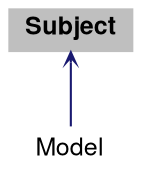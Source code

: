 digraph "Subject"
{
 // LATEX_PDF_SIZE
  bgcolor="transparent";
  edge [fontname="Helvetica,Arial,sans-serif",fontsize=15,labelfontsize=15 arrowhead=open arrowtail=open arrowsize=0.5];
  node [fontname="Helvetica,Arial,sans-serif",fontsize=15,fontsize=12 shape=plaintext];
  Node1 [label=<<b>Subject</b>>,height=0.2,width=0.4,color="black", fillcolor="grey75", style="filled", fontcolor="black",tooltip="of Observer"];
  Node1 -> Node2 [dir="back",color="midnightblue",style="solid"];
  Node2 [label="Model",height=0.2,width=0.4,color="black",URL="$structModel.html",tooltip="is part of MVC with View and Controller"];
}

